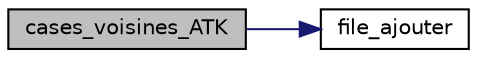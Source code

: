 digraph "cases_voisines_ATK"
{
 // INTERACTIVE_SVG=YES
  bgcolor="transparent";
  edge [fontname="Helvetica",fontsize="10",labelfontname="Helvetica",labelfontsize="10"];
  node [fontname="Helvetica",fontsize="10",shape=record];
  rankdir="LR";
  Node1 [label="cases_voisines_ATK",height=0.2,width=0.4,color="black", fillcolor="grey75", style="filled", fontcolor="black"];
  Node1 -> Node2 [color="midnightblue",fontsize="10",style="solid",fontname="Helvetica"];
  Node2 [label="file_ajouter",height=0.2,width=0.4,color="black",URL="$file_8c.html#a9a4198b0c69187d42420b80f3e5b8d62"];
}
